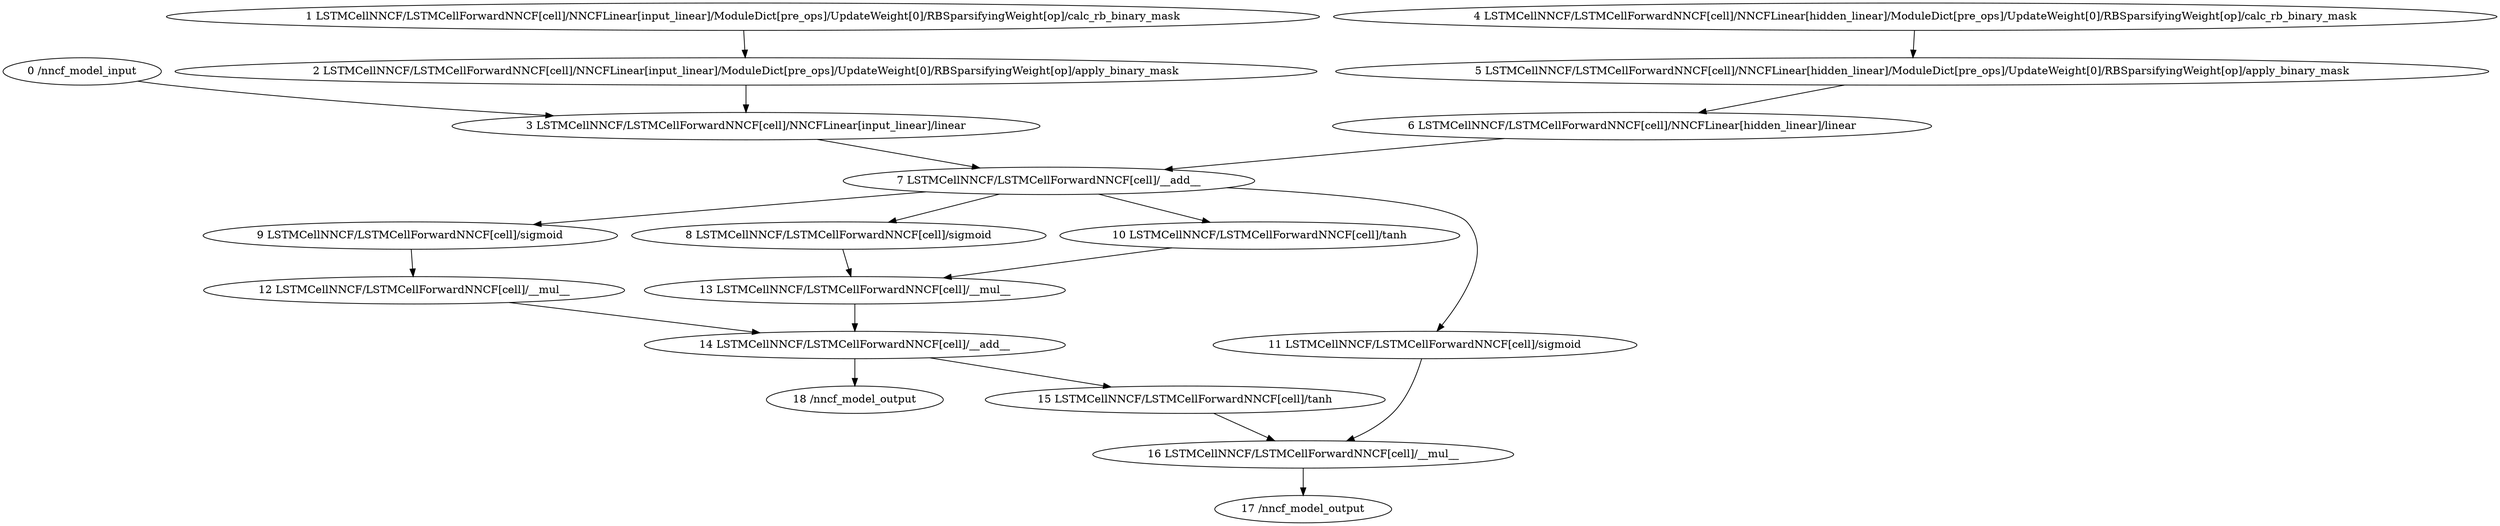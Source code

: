 strict digraph  {
"0 /nncf_model_input" [id=0, scope="", type=nncf_model_input];
"1 LSTMCellNNCF/LSTMCellForwardNNCF[cell]/NNCFLinear[input_linear]/ModuleDict[pre_ops]/UpdateWeight[0]/RBSparsifyingWeight[op]/calc_rb_binary_mask" [id=1, scope="LSTMCellNNCF/LSTMCellForwardNNCF[cell]/NNCFLinear[input_linear]/ModuleDict[pre_ops]/UpdateWeight[0]/RBSparsifyingWeight[op]", type=calc_rb_binary_mask];
"2 LSTMCellNNCF/LSTMCellForwardNNCF[cell]/NNCFLinear[input_linear]/ModuleDict[pre_ops]/UpdateWeight[0]/RBSparsifyingWeight[op]/apply_binary_mask" [id=2, scope="LSTMCellNNCF/LSTMCellForwardNNCF[cell]/NNCFLinear[input_linear]/ModuleDict[pre_ops]/UpdateWeight[0]/RBSparsifyingWeight[op]", type=apply_binary_mask];
"3 LSTMCellNNCF/LSTMCellForwardNNCF[cell]/NNCFLinear[input_linear]/linear" [id=3, scope="LSTMCellNNCF/LSTMCellForwardNNCF[cell]/NNCFLinear[input_linear]", type=linear];
"4 LSTMCellNNCF/LSTMCellForwardNNCF[cell]/NNCFLinear[hidden_linear]/ModuleDict[pre_ops]/UpdateWeight[0]/RBSparsifyingWeight[op]/calc_rb_binary_mask" [id=4, scope="LSTMCellNNCF/LSTMCellForwardNNCF[cell]/NNCFLinear[hidden_linear]/ModuleDict[pre_ops]/UpdateWeight[0]/RBSparsifyingWeight[op]", type=calc_rb_binary_mask];
"5 LSTMCellNNCF/LSTMCellForwardNNCF[cell]/NNCFLinear[hidden_linear]/ModuleDict[pre_ops]/UpdateWeight[0]/RBSparsifyingWeight[op]/apply_binary_mask" [id=5, scope="LSTMCellNNCF/LSTMCellForwardNNCF[cell]/NNCFLinear[hidden_linear]/ModuleDict[pre_ops]/UpdateWeight[0]/RBSparsifyingWeight[op]", type=apply_binary_mask];
"6 LSTMCellNNCF/LSTMCellForwardNNCF[cell]/NNCFLinear[hidden_linear]/linear" [id=6, scope="LSTMCellNNCF/LSTMCellForwardNNCF[cell]/NNCFLinear[hidden_linear]", type=linear];
"7 LSTMCellNNCF/LSTMCellForwardNNCF[cell]/__add__" [id=7, scope="LSTMCellNNCF/LSTMCellForwardNNCF[cell]", type=__add__];
"8 LSTMCellNNCF/LSTMCellForwardNNCF[cell]/sigmoid" [id=8, scope="LSTMCellNNCF/LSTMCellForwardNNCF[cell]", type=sigmoid];
"9 LSTMCellNNCF/LSTMCellForwardNNCF[cell]/sigmoid" [id=9, scope="LSTMCellNNCF/LSTMCellForwardNNCF[cell]", type=sigmoid];
"10 LSTMCellNNCF/LSTMCellForwardNNCF[cell]/tanh" [id=10, scope="LSTMCellNNCF/LSTMCellForwardNNCF[cell]", type=tanh];
"11 LSTMCellNNCF/LSTMCellForwardNNCF[cell]/sigmoid" [id=11, scope="LSTMCellNNCF/LSTMCellForwardNNCF[cell]", type=sigmoid];
"12 LSTMCellNNCF/LSTMCellForwardNNCF[cell]/__mul__" [id=12, scope="LSTMCellNNCF/LSTMCellForwardNNCF[cell]", type=__mul__];
"13 LSTMCellNNCF/LSTMCellForwardNNCF[cell]/__mul__" [id=13, scope="LSTMCellNNCF/LSTMCellForwardNNCF[cell]", type=__mul__];
"14 LSTMCellNNCF/LSTMCellForwardNNCF[cell]/__add__" [id=14, scope="LSTMCellNNCF/LSTMCellForwardNNCF[cell]", type=__add__];
"15 LSTMCellNNCF/LSTMCellForwardNNCF[cell]/tanh" [id=15, scope="LSTMCellNNCF/LSTMCellForwardNNCF[cell]", type=tanh];
"16 LSTMCellNNCF/LSTMCellForwardNNCF[cell]/__mul__" [id=16, scope="LSTMCellNNCF/LSTMCellForwardNNCF[cell]", type=__mul__];
"17 /nncf_model_output" [id=17, scope="", type=nncf_model_output];
"18 /nncf_model_output" [id=18, scope="", type=nncf_model_output];
"0 /nncf_model_input" -> "3 LSTMCellNNCF/LSTMCellForwardNNCF[cell]/NNCFLinear[input_linear]/linear";
"1 LSTMCellNNCF/LSTMCellForwardNNCF[cell]/NNCFLinear[input_linear]/ModuleDict[pre_ops]/UpdateWeight[0]/RBSparsifyingWeight[op]/calc_rb_binary_mask" -> "2 LSTMCellNNCF/LSTMCellForwardNNCF[cell]/NNCFLinear[input_linear]/ModuleDict[pre_ops]/UpdateWeight[0]/RBSparsifyingWeight[op]/apply_binary_mask";
"2 LSTMCellNNCF/LSTMCellForwardNNCF[cell]/NNCFLinear[input_linear]/ModuleDict[pre_ops]/UpdateWeight[0]/RBSparsifyingWeight[op]/apply_binary_mask" -> "3 LSTMCellNNCF/LSTMCellForwardNNCF[cell]/NNCFLinear[input_linear]/linear";
"3 LSTMCellNNCF/LSTMCellForwardNNCF[cell]/NNCFLinear[input_linear]/linear" -> "7 LSTMCellNNCF/LSTMCellForwardNNCF[cell]/__add__";
"4 LSTMCellNNCF/LSTMCellForwardNNCF[cell]/NNCFLinear[hidden_linear]/ModuleDict[pre_ops]/UpdateWeight[0]/RBSparsifyingWeight[op]/calc_rb_binary_mask" -> "5 LSTMCellNNCF/LSTMCellForwardNNCF[cell]/NNCFLinear[hidden_linear]/ModuleDict[pre_ops]/UpdateWeight[0]/RBSparsifyingWeight[op]/apply_binary_mask";
"5 LSTMCellNNCF/LSTMCellForwardNNCF[cell]/NNCFLinear[hidden_linear]/ModuleDict[pre_ops]/UpdateWeight[0]/RBSparsifyingWeight[op]/apply_binary_mask" -> "6 LSTMCellNNCF/LSTMCellForwardNNCF[cell]/NNCFLinear[hidden_linear]/linear";
"6 LSTMCellNNCF/LSTMCellForwardNNCF[cell]/NNCFLinear[hidden_linear]/linear" -> "7 LSTMCellNNCF/LSTMCellForwardNNCF[cell]/__add__";
"7 LSTMCellNNCF/LSTMCellForwardNNCF[cell]/__add__" -> "8 LSTMCellNNCF/LSTMCellForwardNNCF[cell]/sigmoid";
"7 LSTMCellNNCF/LSTMCellForwardNNCF[cell]/__add__" -> "9 LSTMCellNNCF/LSTMCellForwardNNCF[cell]/sigmoid";
"7 LSTMCellNNCF/LSTMCellForwardNNCF[cell]/__add__" -> "10 LSTMCellNNCF/LSTMCellForwardNNCF[cell]/tanh";
"7 LSTMCellNNCF/LSTMCellForwardNNCF[cell]/__add__" -> "11 LSTMCellNNCF/LSTMCellForwardNNCF[cell]/sigmoid";
"8 LSTMCellNNCF/LSTMCellForwardNNCF[cell]/sigmoid" -> "13 LSTMCellNNCF/LSTMCellForwardNNCF[cell]/__mul__";
"9 LSTMCellNNCF/LSTMCellForwardNNCF[cell]/sigmoid" -> "12 LSTMCellNNCF/LSTMCellForwardNNCF[cell]/__mul__";
"10 LSTMCellNNCF/LSTMCellForwardNNCF[cell]/tanh" -> "13 LSTMCellNNCF/LSTMCellForwardNNCF[cell]/__mul__";
"11 LSTMCellNNCF/LSTMCellForwardNNCF[cell]/sigmoid" -> "16 LSTMCellNNCF/LSTMCellForwardNNCF[cell]/__mul__";
"12 LSTMCellNNCF/LSTMCellForwardNNCF[cell]/__mul__" -> "14 LSTMCellNNCF/LSTMCellForwardNNCF[cell]/__add__";
"13 LSTMCellNNCF/LSTMCellForwardNNCF[cell]/__mul__" -> "14 LSTMCellNNCF/LSTMCellForwardNNCF[cell]/__add__";
"14 LSTMCellNNCF/LSTMCellForwardNNCF[cell]/__add__" -> "15 LSTMCellNNCF/LSTMCellForwardNNCF[cell]/tanh";
"14 LSTMCellNNCF/LSTMCellForwardNNCF[cell]/__add__" -> "18 /nncf_model_output";
"15 LSTMCellNNCF/LSTMCellForwardNNCF[cell]/tanh" -> "16 LSTMCellNNCF/LSTMCellForwardNNCF[cell]/__mul__";
"16 LSTMCellNNCF/LSTMCellForwardNNCF[cell]/__mul__" -> "17 /nncf_model_output";
}
